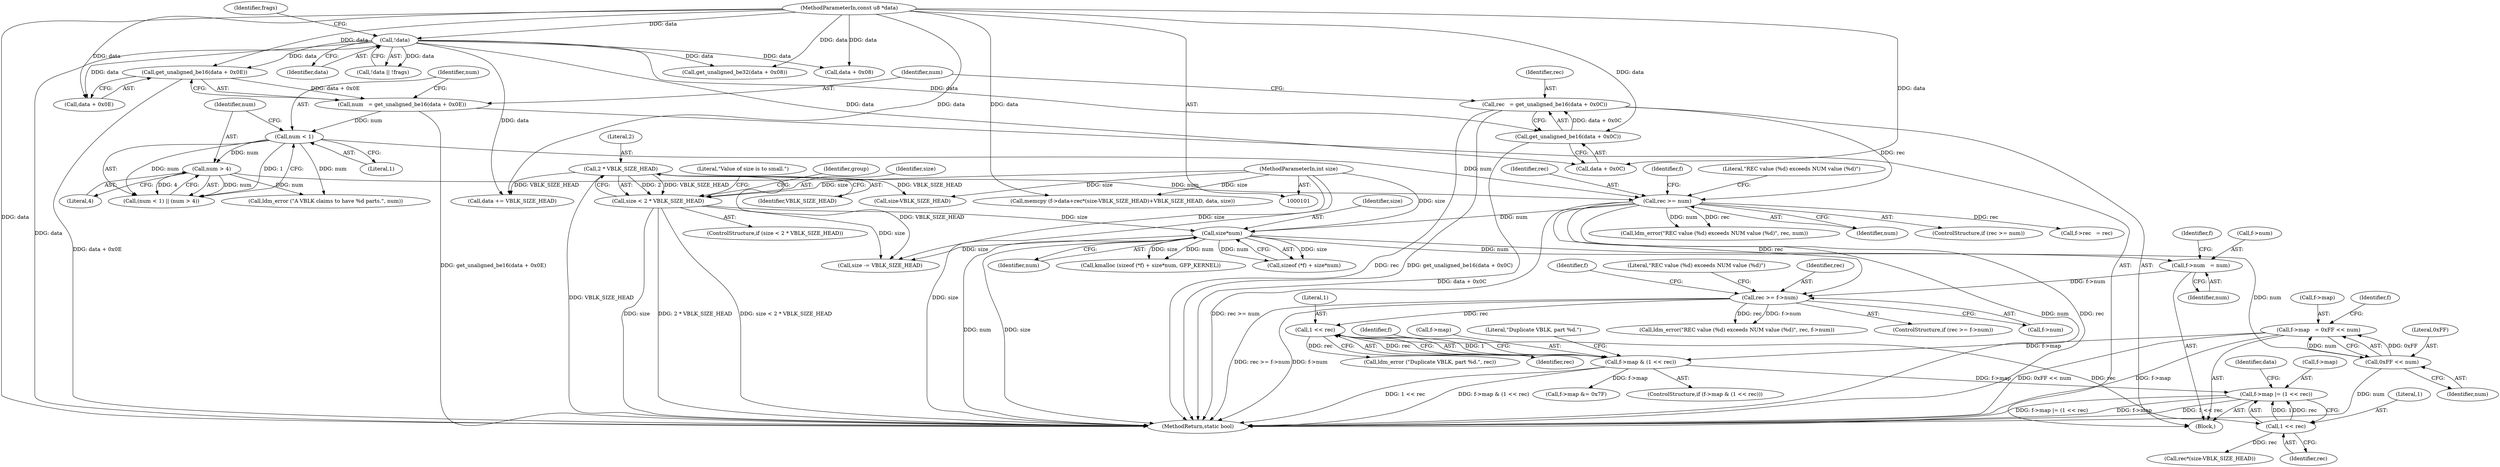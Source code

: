 digraph "0_linux_cae13fe4cc3f24820ffb990c09110626837e85d4@pointer" {
"1000261" [label="(Call,f->map |= (1 << rec))"];
"1000243" [label="(Call,f->map & (1 << rec))"];
"1000213" [label="(Call,f->map   = 0xFF << num)"];
"1000217" [label="(Call,0xFF << num)"];
"1000186" [label="(Call,size*num)"];
"1000118" [label="(Call,size < 2 * VBLK_SIZE_HEAD)"];
"1000103" [label="(MethodParameterIn,int size)"];
"1000120" [label="(Call,2 * VBLK_SIZE_HEAD)"];
"1000161" [label="(Call,rec >= num)"];
"1000134" [label="(Call,rec   = get_unaligned_be16(data + 0x0C))"];
"1000136" [label="(Call,get_unaligned_be16(data + 0x0C))"];
"1000102" [label="(MethodParameterIn,const u8 *data)"];
"1000113" [label="(Call,!data)"];
"1000151" [label="(Call,num > 4)"];
"1000148" [label="(Call,num < 1)"];
"1000140" [label="(Call,num   = get_unaligned_be16(data + 0x0E))"];
"1000142" [label="(Call,get_unaligned_be16(data + 0x0E))"];
"1000247" [label="(Call,1 << rec)"];
"1000228" [label="(Call,rec >= f->num)"];
"1000203" [label="(Call,f->num   = num)"];
"1000265" [label="(Call,1 << rec)"];
"1000204" [label="(Call,f->num)"];
"1000113" [label="(Call,!data)"];
"1000234" [label="(Call,ldm_error(\"REC value (%d) exceeds NUM value (%d)\", rec, f->num))"];
"1000130" [label="(Call,get_unaligned_be32(data + 0x08))"];
"1000103" [label="(MethodParameterIn,int size)"];
"1000105" [label="(Block,)"];
"1000268" [label="(Call,data += VBLK_SIZE_HEAD)"];
"1000251" [label="(Call,ldm_error (\"Duplicate VBLK, part %d.\", rec))"];
"1000162" [label="(Identifier,rec)"];
"1000248" [label="(Literal,1)"];
"1000242" [label="(ControlStructure,if (f->map & (1 << rec)))"];
"1000219" [label="(Identifier,num)"];
"1000271" [label="(Call,size -= VBLK_SIZE_HEAD)"];
"1000122" [label="(Identifier,VBLK_SIZE_HEAD)"];
"1000175" [label="(Identifier,f)"];
"1000131" [label="(Call,data + 0x08)"];
"1000137" [label="(Call,data + 0x0C)"];
"1000263" [label="(Identifier,f)"];
"1000116" [label="(Identifier,frags)"];
"1000150" [label="(Literal,1)"];
"1000280" [label="(Call,rec*(size-VBLK_SIZE_HEAD))"];
"1000188" [label="(Identifier,num)"];
"1000181" [label="(Call,kmalloc (sizeof (*f) + size*num, GFP_KERNEL))"];
"1000262" [label="(Call,f->map)"];
"1000182" [label="(Call,sizeof (*f) + size*num)"];
"1000152" [label="(Identifier,num)"];
"1000243" [label="(Call,f->map & (1 << rec))"];
"1000165" [label="(Call,ldm_error(\"REC value (%d) exceeds NUM value (%d)\", rec, num))"];
"1000207" [label="(Identifier,num)"];
"1000247" [label="(Call,1 << rec)"];
"1000121" [label="(Literal,2)"];
"1000151" [label="(Call,num > 4)"];
"1000148" [label="(Call,num < 1)"];
"1000147" [label="(Call,(num < 1) || (num > 4))"];
"1000161" [label="(Call,rec >= num)"];
"1000269" [label="(Identifier,data)"];
"1000227" [label="(ControlStructure,if (rec >= f->num))"];
"1000149" [label="(Identifier,num)"];
"1000267" [label="(Identifier,rec)"];
"1000163" [label="(Identifier,num)"];
"1000155" [label="(Call,ldm_error (\"A VBLK claims to have %d parts.\", num))"];
"1000203" [label="(Call,f->num   = num)"];
"1000125" [label="(Literal,\"Value of size is to small.\")"];
"1000153" [label="(Literal,4)"];
"1000228" [label="(Call,rec >= f->num)"];
"1000230" [label="(Call,f->num)"];
"1000187" [label="(Identifier,size)"];
"1000282" [label="(Call,size-VBLK_SIZE_HEAD)"];
"1000274" [label="(Call,memcpy (f->data+rec*(size-VBLK_SIZE_HEAD)+VBLK_SIZE_HEAD, data, size))"];
"1000218" [label="(Literal,0xFF)"];
"1000112" [label="(Call,!data || !frags)"];
"1000140" [label="(Call,num   = get_unaligned_be16(data + 0x0E))"];
"1000245" [label="(Identifier,f)"];
"1000266" [label="(Literal,1)"];
"1000235" [label="(Literal,\"REC value (%d) exceeds NUM value (%d)\")"];
"1000129" [label="(Identifier,group)"];
"1000118" [label="(Call,size < 2 * VBLK_SIZE_HEAD)"];
"1000135" [label="(Identifier,rec)"];
"1000261" [label="(Call,f->map |= (1 << rec))"];
"1000214" [label="(Call,f->map)"];
"1000136" [label="(Call,get_unaligned_be16(data + 0x0C))"];
"1000249" [label="(Identifier,rec)"];
"1000119" [label="(Identifier,size)"];
"1000120" [label="(Call,2 * VBLK_SIZE_HEAD)"];
"1000244" [label="(Call,f->map)"];
"1000117" [label="(ControlStructure,if (size < 2 * VBLK_SIZE_HEAD))"];
"1000229" [label="(Identifier,rec)"];
"1000166" [label="(Literal,\"REC value (%d) exceeds NUM value (%d)\")"];
"1000143" [label="(Call,data + 0x0E)"];
"1000186" [label="(Call,size*num)"];
"1000160" [label="(ControlStructure,if (rec >= num))"];
"1000223" [label="(Identifier,f)"];
"1000208" [label="(Call,f->rec   = rec)"];
"1000290" [label="(MethodReturn,static bool)"];
"1000114" [label="(Identifier,data)"];
"1000265" [label="(Call,1 << rec)"];
"1000102" [label="(MethodParameterIn,const u8 *data)"];
"1000210" [label="(Identifier,f)"];
"1000142" [label="(Call,get_unaligned_be16(data + 0x0E))"];
"1000213" [label="(Call,f->map   = 0xFF << num)"];
"1000217" [label="(Call,0xFF << num)"];
"1000252" [label="(Literal,\"Duplicate VBLK, part %d.\")"];
"1000141" [label="(Identifier,num)"];
"1000254" [label="(Call,f->map &= 0x7F)"];
"1000134" [label="(Call,rec   = get_unaligned_be16(data + 0x0C))"];
"1000261" -> "1000105"  [label="AST: "];
"1000261" -> "1000265"  [label="CFG: "];
"1000262" -> "1000261"  [label="AST: "];
"1000265" -> "1000261"  [label="AST: "];
"1000269" -> "1000261"  [label="CFG: "];
"1000261" -> "1000290"  [label="DDG: f->map"];
"1000261" -> "1000290"  [label="DDG: 1 << rec"];
"1000261" -> "1000290"  [label="DDG: f->map |= (1 << rec)"];
"1000243" -> "1000261"  [label="DDG: f->map"];
"1000265" -> "1000261"  [label="DDG: 1"];
"1000265" -> "1000261"  [label="DDG: rec"];
"1000243" -> "1000242"  [label="AST: "];
"1000243" -> "1000247"  [label="CFG: "];
"1000244" -> "1000243"  [label="AST: "];
"1000247" -> "1000243"  [label="AST: "];
"1000252" -> "1000243"  [label="CFG: "];
"1000263" -> "1000243"  [label="CFG: "];
"1000243" -> "1000290"  [label="DDG: f->map & (1 << rec)"];
"1000243" -> "1000290"  [label="DDG: 1 << rec"];
"1000213" -> "1000243"  [label="DDG: f->map"];
"1000247" -> "1000243"  [label="DDG: 1"];
"1000247" -> "1000243"  [label="DDG: rec"];
"1000243" -> "1000254"  [label="DDG: f->map"];
"1000213" -> "1000105"  [label="AST: "];
"1000213" -> "1000217"  [label="CFG: "];
"1000214" -> "1000213"  [label="AST: "];
"1000217" -> "1000213"  [label="AST: "];
"1000223" -> "1000213"  [label="CFG: "];
"1000213" -> "1000290"  [label="DDG: 0xFF << num"];
"1000213" -> "1000290"  [label="DDG: f->map"];
"1000217" -> "1000213"  [label="DDG: 0xFF"];
"1000217" -> "1000213"  [label="DDG: num"];
"1000217" -> "1000219"  [label="CFG: "];
"1000218" -> "1000217"  [label="AST: "];
"1000219" -> "1000217"  [label="AST: "];
"1000217" -> "1000290"  [label="DDG: num"];
"1000186" -> "1000217"  [label="DDG: num"];
"1000186" -> "1000182"  [label="AST: "];
"1000186" -> "1000188"  [label="CFG: "];
"1000187" -> "1000186"  [label="AST: "];
"1000188" -> "1000186"  [label="AST: "];
"1000182" -> "1000186"  [label="CFG: "];
"1000186" -> "1000290"  [label="DDG: num"];
"1000186" -> "1000290"  [label="DDG: size"];
"1000186" -> "1000181"  [label="DDG: size"];
"1000186" -> "1000181"  [label="DDG: num"];
"1000186" -> "1000182"  [label="DDG: size"];
"1000186" -> "1000182"  [label="DDG: num"];
"1000118" -> "1000186"  [label="DDG: size"];
"1000103" -> "1000186"  [label="DDG: size"];
"1000161" -> "1000186"  [label="DDG: num"];
"1000186" -> "1000203"  [label="DDG: num"];
"1000186" -> "1000271"  [label="DDG: size"];
"1000118" -> "1000117"  [label="AST: "];
"1000118" -> "1000120"  [label="CFG: "];
"1000119" -> "1000118"  [label="AST: "];
"1000120" -> "1000118"  [label="AST: "];
"1000125" -> "1000118"  [label="CFG: "];
"1000129" -> "1000118"  [label="CFG: "];
"1000118" -> "1000290"  [label="DDG: size < 2 * VBLK_SIZE_HEAD"];
"1000118" -> "1000290"  [label="DDG: size"];
"1000118" -> "1000290"  [label="DDG: 2 * VBLK_SIZE_HEAD"];
"1000103" -> "1000118"  [label="DDG: size"];
"1000120" -> "1000118"  [label="DDG: 2"];
"1000120" -> "1000118"  [label="DDG: VBLK_SIZE_HEAD"];
"1000118" -> "1000271"  [label="DDG: size"];
"1000103" -> "1000101"  [label="AST: "];
"1000103" -> "1000290"  [label="DDG: size"];
"1000103" -> "1000271"  [label="DDG: size"];
"1000103" -> "1000282"  [label="DDG: size"];
"1000103" -> "1000274"  [label="DDG: size"];
"1000120" -> "1000122"  [label="CFG: "];
"1000121" -> "1000120"  [label="AST: "];
"1000122" -> "1000120"  [label="AST: "];
"1000120" -> "1000290"  [label="DDG: VBLK_SIZE_HEAD"];
"1000120" -> "1000268"  [label="DDG: VBLK_SIZE_HEAD"];
"1000120" -> "1000271"  [label="DDG: VBLK_SIZE_HEAD"];
"1000120" -> "1000282"  [label="DDG: VBLK_SIZE_HEAD"];
"1000161" -> "1000160"  [label="AST: "];
"1000161" -> "1000163"  [label="CFG: "];
"1000162" -> "1000161"  [label="AST: "];
"1000163" -> "1000161"  [label="AST: "];
"1000166" -> "1000161"  [label="CFG: "];
"1000175" -> "1000161"  [label="CFG: "];
"1000161" -> "1000290"  [label="DDG: num"];
"1000161" -> "1000290"  [label="DDG: rec"];
"1000161" -> "1000290"  [label="DDG: rec >= num"];
"1000134" -> "1000161"  [label="DDG: rec"];
"1000151" -> "1000161"  [label="DDG: num"];
"1000148" -> "1000161"  [label="DDG: num"];
"1000161" -> "1000165"  [label="DDG: rec"];
"1000161" -> "1000165"  [label="DDG: num"];
"1000161" -> "1000208"  [label="DDG: rec"];
"1000161" -> "1000228"  [label="DDG: rec"];
"1000134" -> "1000105"  [label="AST: "];
"1000134" -> "1000136"  [label="CFG: "];
"1000135" -> "1000134"  [label="AST: "];
"1000136" -> "1000134"  [label="AST: "];
"1000141" -> "1000134"  [label="CFG: "];
"1000134" -> "1000290"  [label="DDG: rec"];
"1000134" -> "1000290"  [label="DDG: get_unaligned_be16(data + 0x0C)"];
"1000136" -> "1000134"  [label="DDG: data + 0x0C"];
"1000136" -> "1000137"  [label="CFG: "];
"1000137" -> "1000136"  [label="AST: "];
"1000136" -> "1000290"  [label="DDG: data + 0x0C"];
"1000102" -> "1000136"  [label="DDG: data"];
"1000113" -> "1000136"  [label="DDG: data"];
"1000102" -> "1000101"  [label="AST: "];
"1000102" -> "1000290"  [label="DDG: data"];
"1000102" -> "1000113"  [label="DDG: data"];
"1000102" -> "1000130"  [label="DDG: data"];
"1000102" -> "1000131"  [label="DDG: data"];
"1000102" -> "1000137"  [label="DDG: data"];
"1000102" -> "1000142"  [label="DDG: data"];
"1000102" -> "1000143"  [label="DDG: data"];
"1000102" -> "1000268"  [label="DDG: data"];
"1000102" -> "1000274"  [label="DDG: data"];
"1000113" -> "1000112"  [label="AST: "];
"1000113" -> "1000114"  [label="CFG: "];
"1000114" -> "1000113"  [label="AST: "];
"1000116" -> "1000113"  [label="CFG: "];
"1000112" -> "1000113"  [label="CFG: "];
"1000113" -> "1000290"  [label="DDG: data"];
"1000113" -> "1000112"  [label="DDG: data"];
"1000113" -> "1000130"  [label="DDG: data"];
"1000113" -> "1000131"  [label="DDG: data"];
"1000113" -> "1000137"  [label="DDG: data"];
"1000113" -> "1000142"  [label="DDG: data"];
"1000113" -> "1000143"  [label="DDG: data"];
"1000113" -> "1000268"  [label="DDG: data"];
"1000151" -> "1000147"  [label="AST: "];
"1000151" -> "1000153"  [label="CFG: "];
"1000152" -> "1000151"  [label="AST: "];
"1000153" -> "1000151"  [label="AST: "];
"1000147" -> "1000151"  [label="CFG: "];
"1000151" -> "1000147"  [label="DDG: num"];
"1000151" -> "1000147"  [label="DDG: 4"];
"1000148" -> "1000151"  [label="DDG: num"];
"1000151" -> "1000155"  [label="DDG: num"];
"1000148" -> "1000147"  [label="AST: "];
"1000148" -> "1000150"  [label="CFG: "];
"1000149" -> "1000148"  [label="AST: "];
"1000150" -> "1000148"  [label="AST: "];
"1000152" -> "1000148"  [label="CFG: "];
"1000147" -> "1000148"  [label="CFG: "];
"1000148" -> "1000147"  [label="DDG: num"];
"1000148" -> "1000147"  [label="DDG: 1"];
"1000140" -> "1000148"  [label="DDG: num"];
"1000148" -> "1000155"  [label="DDG: num"];
"1000140" -> "1000105"  [label="AST: "];
"1000140" -> "1000142"  [label="CFG: "];
"1000141" -> "1000140"  [label="AST: "];
"1000142" -> "1000140"  [label="AST: "];
"1000149" -> "1000140"  [label="CFG: "];
"1000140" -> "1000290"  [label="DDG: get_unaligned_be16(data + 0x0E)"];
"1000142" -> "1000140"  [label="DDG: data + 0x0E"];
"1000142" -> "1000143"  [label="CFG: "];
"1000143" -> "1000142"  [label="AST: "];
"1000142" -> "1000290"  [label="DDG: data + 0x0E"];
"1000247" -> "1000249"  [label="CFG: "];
"1000248" -> "1000247"  [label="AST: "];
"1000249" -> "1000247"  [label="AST: "];
"1000228" -> "1000247"  [label="DDG: rec"];
"1000247" -> "1000251"  [label="DDG: rec"];
"1000247" -> "1000265"  [label="DDG: rec"];
"1000228" -> "1000227"  [label="AST: "];
"1000228" -> "1000230"  [label="CFG: "];
"1000229" -> "1000228"  [label="AST: "];
"1000230" -> "1000228"  [label="AST: "];
"1000235" -> "1000228"  [label="CFG: "];
"1000245" -> "1000228"  [label="CFG: "];
"1000228" -> "1000290"  [label="DDG: rec >= f->num"];
"1000228" -> "1000290"  [label="DDG: f->num"];
"1000203" -> "1000228"  [label="DDG: f->num"];
"1000228" -> "1000234"  [label="DDG: rec"];
"1000228" -> "1000234"  [label="DDG: f->num"];
"1000203" -> "1000105"  [label="AST: "];
"1000203" -> "1000207"  [label="CFG: "];
"1000204" -> "1000203"  [label="AST: "];
"1000207" -> "1000203"  [label="AST: "];
"1000210" -> "1000203"  [label="CFG: "];
"1000265" -> "1000267"  [label="CFG: "];
"1000266" -> "1000265"  [label="AST: "];
"1000267" -> "1000265"  [label="AST: "];
"1000265" -> "1000280"  [label="DDG: rec"];
}
